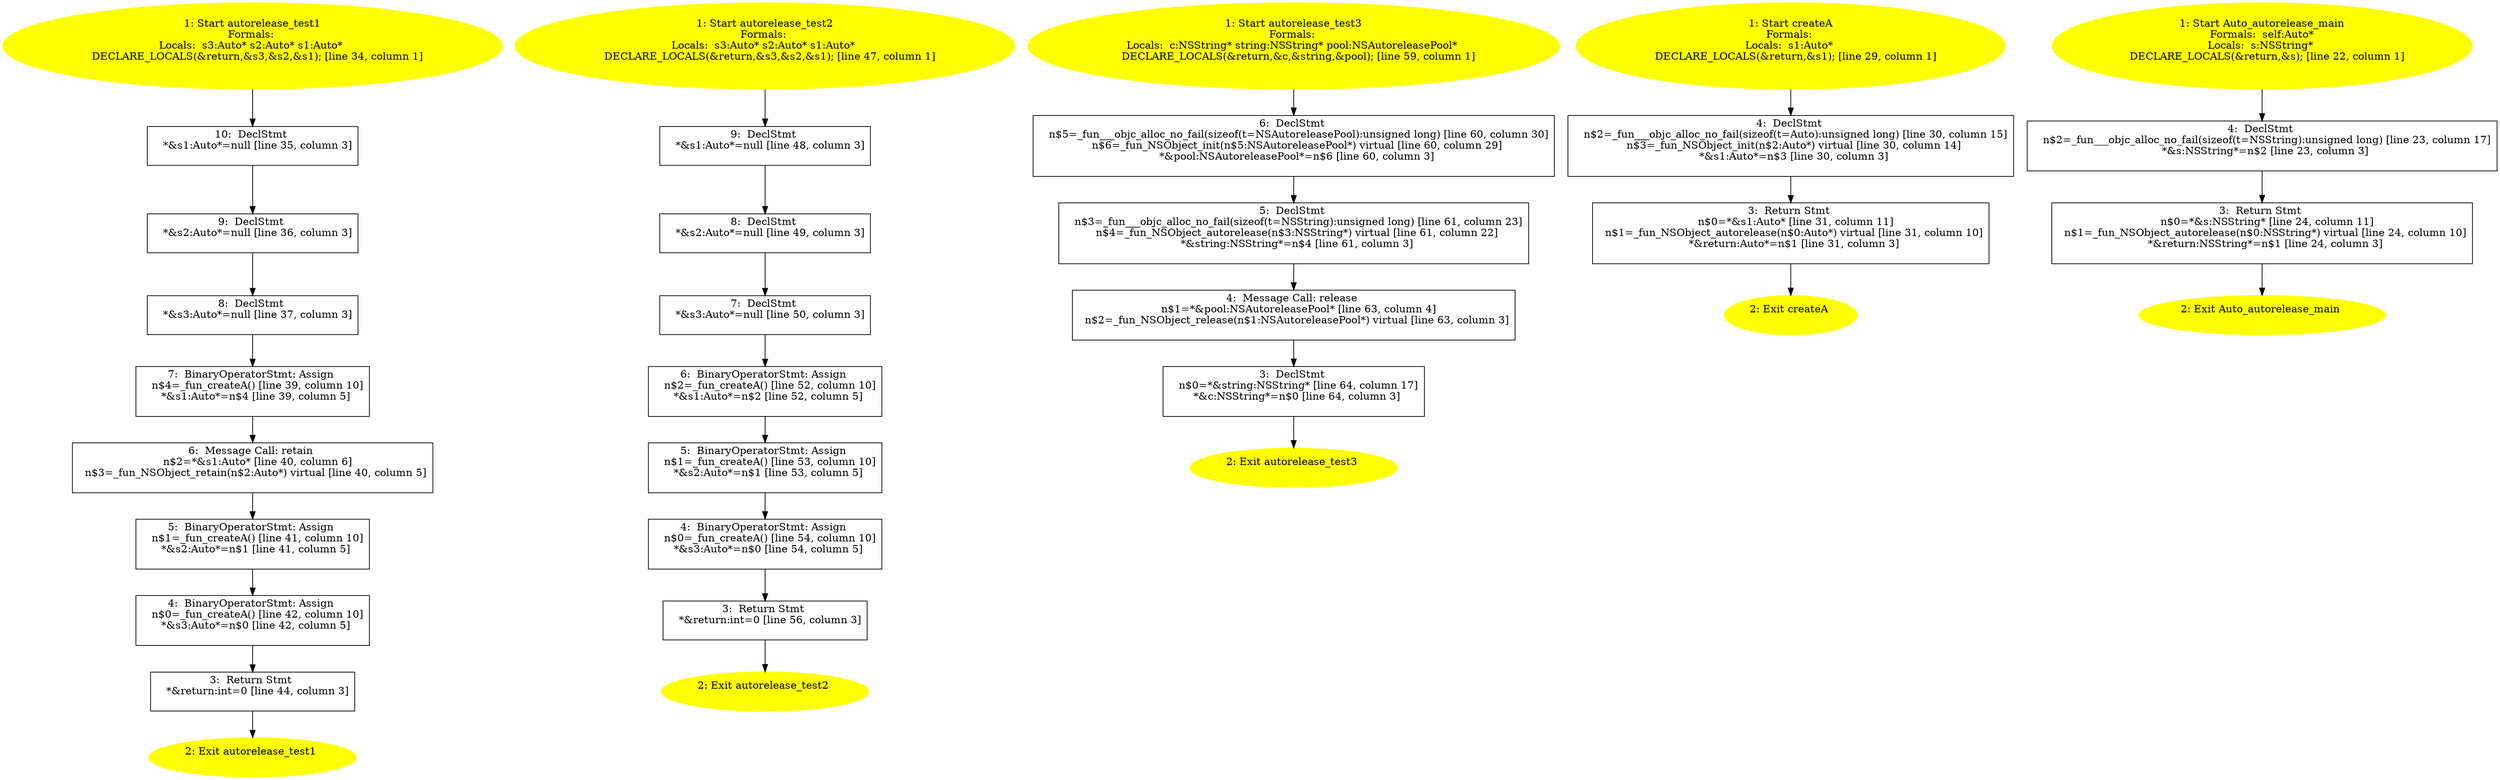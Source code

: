 /* @generated */
digraph cfg {
"autorelease_test1.8f3499e28c7129f0f6b2300d214d7864_1" [label="1: Start autorelease_test1\nFormals: \nLocals:  s3:Auto* s2:Auto* s1:Auto* \n   DECLARE_LOCALS(&return,&s3,&s2,&s1); [line 34, column 1]\n " color=yellow style=filled]
	

	 "autorelease_test1.8f3499e28c7129f0f6b2300d214d7864_1" -> "autorelease_test1.8f3499e28c7129f0f6b2300d214d7864_10" ;
"autorelease_test1.8f3499e28c7129f0f6b2300d214d7864_2" [label="2: Exit autorelease_test1 \n  " color=yellow style=filled]
	

"autorelease_test1.8f3499e28c7129f0f6b2300d214d7864_3" [label="3:  Return Stmt \n   *&return:int=0 [line 44, column 3]\n " shape="box"]
	

	 "autorelease_test1.8f3499e28c7129f0f6b2300d214d7864_3" -> "autorelease_test1.8f3499e28c7129f0f6b2300d214d7864_2" ;
"autorelease_test1.8f3499e28c7129f0f6b2300d214d7864_4" [label="4:  BinaryOperatorStmt: Assign \n   n$0=_fun_createA() [line 42, column 10]\n  *&s3:Auto*=n$0 [line 42, column 5]\n " shape="box"]
	

	 "autorelease_test1.8f3499e28c7129f0f6b2300d214d7864_4" -> "autorelease_test1.8f3499e28c7129f0f6b2300d214d7864_3" ;
"autorelease_test1.8f3499e28c7129f0f6b2300d214d7864_5" [label="5:  BinaryOperatorStmt: Assign \n   n$1=_fun_createA() [line 41, column 10]\n  *&s2:Auto*=n$1 [line 41, column 5]\n " shape="box"]
	

	 "autorelease_test1.8f3499e28c7129f0f6b2300d214d7864_5" -> "autorelease_test1.8f3499e28c7129f0f6b2300d214d7864_4" ;
"autorelease_test1.8f3499e28c7129f0f6b2300d214d7864_6" [label="6:  Message Call: retain \n   n$2=*&s1:Auto* [line 40, column 6]\n  n$3=_fun_NSObject_retain(n$2:Auto*) virtual [line 40, column 5]\n " shape="box"]
	

	 "autorelease_test1.8f3499e28c7129f0f6b2300d214d7864_6" -> "autorelease_test1.8f3499e28c7129f0f6b2300d214d7864_5" ;
"autorelease_test1.8f3499e28c7129f0f6b2300d214d7864_7" [label="7:  BinaryOperatorStmt: Assign \n   n$4=_fun_createA() [line 39, column 10]\n  *&s1:Auto*=n$4 [line 39, column 5]\n " shape="box"]
	

	 "autorelease_test1.8f3499e28c7129f0f6b2300d214d7864_7" -> "autorelease_test1.8f3499e28c7129f0f6b2300d214d7864_6" ;
"autorelease_test1.8f3499e28c7129f0f6b2300d214d7864_8" [label="8:  DeclStmt \n   *&s3:Auto*=null [line 37, column 3]\n " shape="box"]
	

	 "autorelease_test1.8f3499e28c7129f0f6b2300d214d7864_8" -> "autorelease_test1.8f3499e28c7129f0f6b2300d214d7864_7" ;
"autorelease_test1.8f3499e28c7129f0f6b2300d214d7864_9" [label="9:  DeclStmt \n   *&s2:Auto*=null [line 36, column 3]\n " shape="box"]
	

	 "autorelease_test1.8f3499e28c7129f0f6b2300d214d7864_9" -> "autorelease_test1.8f3499e28c7129f0f6b2300d214d7864_8" ;
"autorelease_test1.8f3499e28c7129f0f6b2300d214d7864_10" [label="10:  DeclStmt \n   *&s1:Auto*=null [line 35, column 3]\n " shape="box"]
	

	 "autorelease_test1.8f3499e28c7129f0f6b2300d214d7864_10" -> "autorelease_test1.8f3499e28c7129f0f6b2300d214d7864_9" ;
"autorelease_test2.d978c6e21f1931e19bc731b4ffb90225_1" [label="1: Start autorelease_test2\nFormals: \nLocals:  s3:Auto* s2:Auto* s1:Auto* \n   DECLARE_LOCALS(&return,&s3,&s2,&s1); [line 47, column 1]\n " color=yellow style=filled]
	

	 "autorelease_test2.d978c6e21f1931e19bc731b4ffb90225_1" -> "autorelease_test2.d978c6e21f1931e19bc731b4ffb90225_9" ;
"autorelease_test2.d978c6e21f1931e19bc731b4ffb90225_2" [label="2: Exit autorelease_test2 \n  " color=yellow style=filled]
	

"autorelease_test2.d978c6e21f1931e19bc731b4ffb90225_3" [label="3:  Return Stmt \n   *&return:int=0 [line 56, column 3]\n " shape="box"]
	

	 "autorelease_test2.d978c6e21f1931e19bc731b4ffb90225_3" -> "autorelease_test2.d978c6e21f1931e19bc731b4ffb90225_2" ;
"autorelease_test2.d978c6e21f1931e19bc731b4ffb90225_4" [label="4:  BinaryOperatorStmt: Assign \n   n$0=_fun_createA() [line 54, column 10]\n  *&s3:Auto*=n$0 [line 54, column 5]\n " shape="box"]
	

	 "autorelease_test2.d978c6e21f1931e19bc731b4ffb90225_4" -> "autorelease_test2.d978c6e21f1931e19bc731b4ffb90225_3" ;
"autorelease_test2.d978c6e21f1931e19bc731b4ffb90225_5" [label="5:  BinaryOperatorStmt: Assign \n   n$1=_fun_createA() [line 53, column 10]\n  *&s2:Auto*=n$1 [line 53, column 5]\n " shape="box"]
	

	 "autorelease_test2.d978c6e21f1931e19bc731b4ffb90225_5" -> "autorelease_test2.d978c6e21f1931e19bc731b4ffb90225_4" ;
"autorelease_test2.d978c6e21f1931e19bc731b4ffb90225_6" [label="6:  BinaryOperatorStmt: Assign \n   n$2=_fun_createA() [line 52, column 10]\n  *&s1:Auto*=n$2 [line 52, column 5]\n " shape="box"]
	

	 "autorelease_test2.d978c6e21f1931e19bc731b4ffb90225_6" -> "autorelease_test2.d978c6e21f1931e19bc731b4ffb90225_5" ;
"autorelease_test2.d978c6e21f1931e19bc731b4ffb90225_7" [label="7:  DeclStmt \n   *&s3:Auto*=null [line 50, column 3]\n " shape="box"]
	

	 "autorelease_test2.d978c6e21f1931e19bc731b4ffb90225_7" -> "autorelease_test2.d978c6e21f1931e19bc731b4ffb90225_6" ;
"autorelease_test2.d978c6e21f1931e19bc731b4ffb90225_8" [label="8:  DeclStmt \n   *&s2:Auto*=null [line 49, column 3]\n " shape="box"]
	

	 "autorelease_test2.d978c6e21f1931e19bc731b4ffb90225_8" -> "autorelease_test2.d978c6e21f1931e19bc731b4ffb90225_7" ;
"autorelease_test2.d978c6e21f1931e19bc731b4ffb90225_9" [label="9:  DeclStmt \n   *&s1:Auto*=null [line 48, column 3]\n " shape="box"]
	

	 "autorelease_test2.d978c6e21f1931e19bc731b4ffb90225_9" -> "autorelease_test2.d978c6e21f1931e19bc731b4ffb90225_8" ;
"autorelease_test3.5fa2e6ceb6075e26a47f9b8c9cdf65ba_1" [label="1: Start autorelease_test3\nFormals: \nLocals:  c:NSString* string:NSString* pool:NSAutoreleasePool* \n   DECLARE_LOCALS(&return,&c,&string,&pool); [line 59, column 1]\n " color=yellow style=filled]
	

	 "autorelease_test3.5fa2e6ceb6075e26a47f9b8c9cdf65ba_1" -> "autorelease_test3.5fa2e6ceb6075e26a47f9b8c9cdf65ba_6" ;
"autorelease_test3.5fa2e6ceb6075e26a47f9b8c9cdf65ba_2" [label="2: Exit autorelease_test3 \n  " color=yellow style=filled]
	

"autorelease_test3.5fa2e6ceb6075e26a47f9b8c9cdf65ba_3" [label="3:  DeclStmt \n   n$0=*&string:NSString* [line 64, column 17]\n  *&c:NSString*=n$0 [line 64, column 3]\n " shape="box"]
	

	 "autorelease_test3.5fa2e6ceb6075e26a47f9b8c9cdf65ba_3" -> "autorelease_test3.5fa2e6ceb6075e26a47f9b8c9cdf65ba_2" ;
"autorelease_test3.5fa2e6ceb6075e26a47f9b8c9cdf65ba_4" [label="4:  Message Call: release \n   n$1=*&pool:NSAutoreleasePool* [line 63, column 4]\n  n$2=_fun_NSObject_release(n$1:NSAutoreleasePool*) virtual [line 63, column 3]\n " shape="box"]
	

	 "autorelease_test3.5fa2e6ceb6075e26a47f9b8c9cdf65ba_4" -> "autorelease_test3.5fa2e6ceb6075e26a47f9b8c9cdf65ba_3" ;
"autorelease_test3.5fa2e6ceb6075e26a47f9b8c9cdf65ba_5" [label="5:  DeclStmt \n   n$3=_fun___objc_alloc_no_fail(sizeof(t=NSString):unsigned long) [line 61, column 23]\n  n$4=_fun_NSObject_autorelease(n$3:NSString*) virtual [line 61, column 22]\n  *&string:NSString*=n$4 [line 61, column 3]\n " shape="box"]
	

	 "autorelease_test3.5fa2e6ceb6075e26a47f9b8c9cdf65ba_5" -> "autorelease_test3.5fa2e6ceb6075e26a47f9b8c9cdf65ba_4" ;
"autorelease_test3.5fa2e6ceb6075e26a47f9b8c9cdf65ba_6" [label="6:  DeclStmt \n   n$5=_fun___objc_alloc_no_fail(sizeof(t=NSAutoreleasePool):unsigned long) [line 60, column 30]\n  n$6=_fun_NSObject_init(n$5:NSAutoreleasePool*) virtual [line 60, column 29]\n  *&pool:NSAutoreleasePool*=n$6 [line 60, column 3]\n " shape="box"]
	

	 "autorelease_test3.5fa2e6ceb6075e26a47f9b8c9cdf65ba_6" -> "autorelease_test3.5fa2e6ceb6075e26a47f9b8c9cdf65ba_5" ;
"createA.48a5d7f480131d59bba69d521715b836_1" [label="1: Start createA\nFormals: \nLocals:  s1:Auto* \n   DECLARE_LOCALS(&return,&s1); [line 29, column 1]\n " color=yellow style=filled]
	

	 "createA.48a5d7f480131d59bba69d521715b836_1" -> "createA.48a5d7f480131d59bba69d521715b836_4" ;
"createA.48a5d7f480131d59bba69d521715b836_2" [label="2: Exit createA \n  " color=yellow style=filled]
	

"createA.48a5d7f480131d59bba69d521715b836_3" [label="3:  Return Stmt \n   n$0=*&s1:Auto* [line 31, column 11]\n  n$1=_fun_NSObject_autorelease(n$0:Auto*) virtual [line 31, column 10]\n  *&return:Auto*=n$1 [line 31, column 3]\n " shape="box"]
	

	 "createA.48a5d7f480131d59bba69d521715b836_3" -> "createA.48a5d7f480131d59bba69d521715b836_2" ;
"createA.48a5d7f480131d59bba69d521715b836_4" [label="4:  DeclStmt \n   n$2=_fun___objc_alloc_no_fail(sizeof(t=Auto):unsigned long) [line 30, column 15]\n  n$3=_fun_NSObject_init(n$2:Auto*) virtual [line 30, column 14]\n  *&s1:Auto*=n$3 [line 30, column 3]\n " shape="box"]
	

	 "createA.48a5d7f480131d59bba69d521715b836_4" -> "createA.48a5d7f480131d59bba69d521715b836_3" ;
"autorelease_main#Auto#instance.dbdd003a511fe2beb7e0a817d39f6fd8_1" [label="1: Start Auto_autorelease_main\nFormals:  self:Auto*\nLocals:  s:NSString* \n   DECLARE_LOCALS(&return,&s); [line 22, column 1]\n " color=yellow style=filled]
	

	 "autorelease_main#Auto#instance.dbdd003a511fe2beb7e0a817d39f6fd8_1" -> "autorelease_main#Auto#instance.dbdd003a511fe2beb7e0a817d39f6fd8_4" ;
"autorelease_main#Auto#instance.dbdd003a511fe2beb7e0a817d39f6fd8_2" [label="2: Exit Auto_autorelease_main \n  " color=yellow style=filled]
	

"autorelease_main#Auto#instance.dbdd003a511fe2beb7e0a817d39f6fd8_3" [label="3:  Return Stmt \n   n$0=*&s:NSString* [line 24, column 11]\n  n$1=_fun_NSObject_autorelease(n$0:NSString*) virtual [line 24, column 10]\n  *&return:NSString*=n$1 [line 24, column 3]\n " shape="box"]
	

	 "autorelease_main#Auto#instance.dbdd003a511fe2beb7e0a817d39f6fd8_3" -> "autorelease_main#Auto#instance.dbdd003a511fe2beb7e0a817d39f6fd8_2" ;
"autorelease_main#Auto#instance.dbdd003a511fe2beb7e0a817d39f6fd8_4" [label="4:  DeclStmt \n   n$2=_fun___objc_alloc_no_fail(sizeof(t=NSString):unsigned long) [line 23, column 17]\n  *&s:NSString*=n$2 [line 23, column 3]\n " shape="box"]
	

	 "autorelease_main#Auto#instance.dbdd003a511fe2beb7e0a817d39f6fd8_4" -> "autorelease_main#Auto#instance.dbdd003a511fe2beb7e0a817d39f6fd8_3" ;
}
